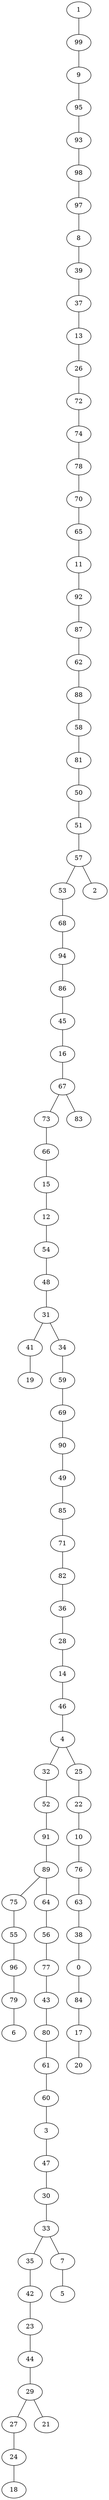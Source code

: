 graph{
   81 -- 50;
   92 -- 87;
   98 -- 97;
   58 -- 81;
   11 -- 92;
   13 -- 26;
   88 -- 58;
   65 -- 11;
   9 -- 95;
   99 -- 9;
   62 -- 88;
   70 -- 65;
   8 -- 39;
   78 -- 70;
   87 -- 62;
   97 -- 8;
   50 -- 51;
   74 -- 78;
   72 -- 74;
   51 -- 57;
   57 -- 53;
   93 -- 98;
   53 -- 68;
   95 -- 93;
   37 -- 13;
   68 -- 94;
   39 -- 37;
   57 -- 2;
   94 -- 86;
   26 -- 72;
   86 -- 45;
   1 -- 99;
   85 -- 71;
   45 -- 16;
   61 -- 60;
   22 -- 10;
   71 -- 82;
   16 -- 67;
   60 -- 3;
   10 -- 76;
   75 -- 55;
   82 -- 36;
   67 -- 73;
   3 -- 47;
   76 -- 63;
   36 -- 28;
   73 -- 66;
   47 -- 30;
   63 -- 38;
   28 -- 14;
   66 -- 15;
   30 -- 33;
   38 -- 0;
   67 -- 83;
   14 -- 46;
   15 -- 12;
   33 -- 35;
   0 -- 84;
   46 -- 4;
   12 -- 54;
   35 -- 42;
   84 -- 17;
   4 -- 32;
   54 -- 48;
   42 -- 23;
   17 -- 20;
   33 -- 7;
   32 -- 52;
   23 -- 44;
   48 -- 31;
   52 -- 91;
   31 -- 41;
   44 -- 29;
   4 -- 25;
   91 -- 89;
   41 -- 19;
   29 -- 27;
   31 -- 34;
   89 -- 64;
   27 -- 24;
   34 -- 59;
   64 -- 56;
   24 -- 18;
   29 -- 21;
   59 -- 69;
   56 -- 77;
   7 -- 5;
   89 -- 75;
   69 -- 90;
   55 -- 96;
   77 -- 43;
   90 -- 49;
   96 -- 79;
   43 -- 80;
   25 -- 22;
   49 -- 85;
   79 -- 6;
   80 -- 61;
}